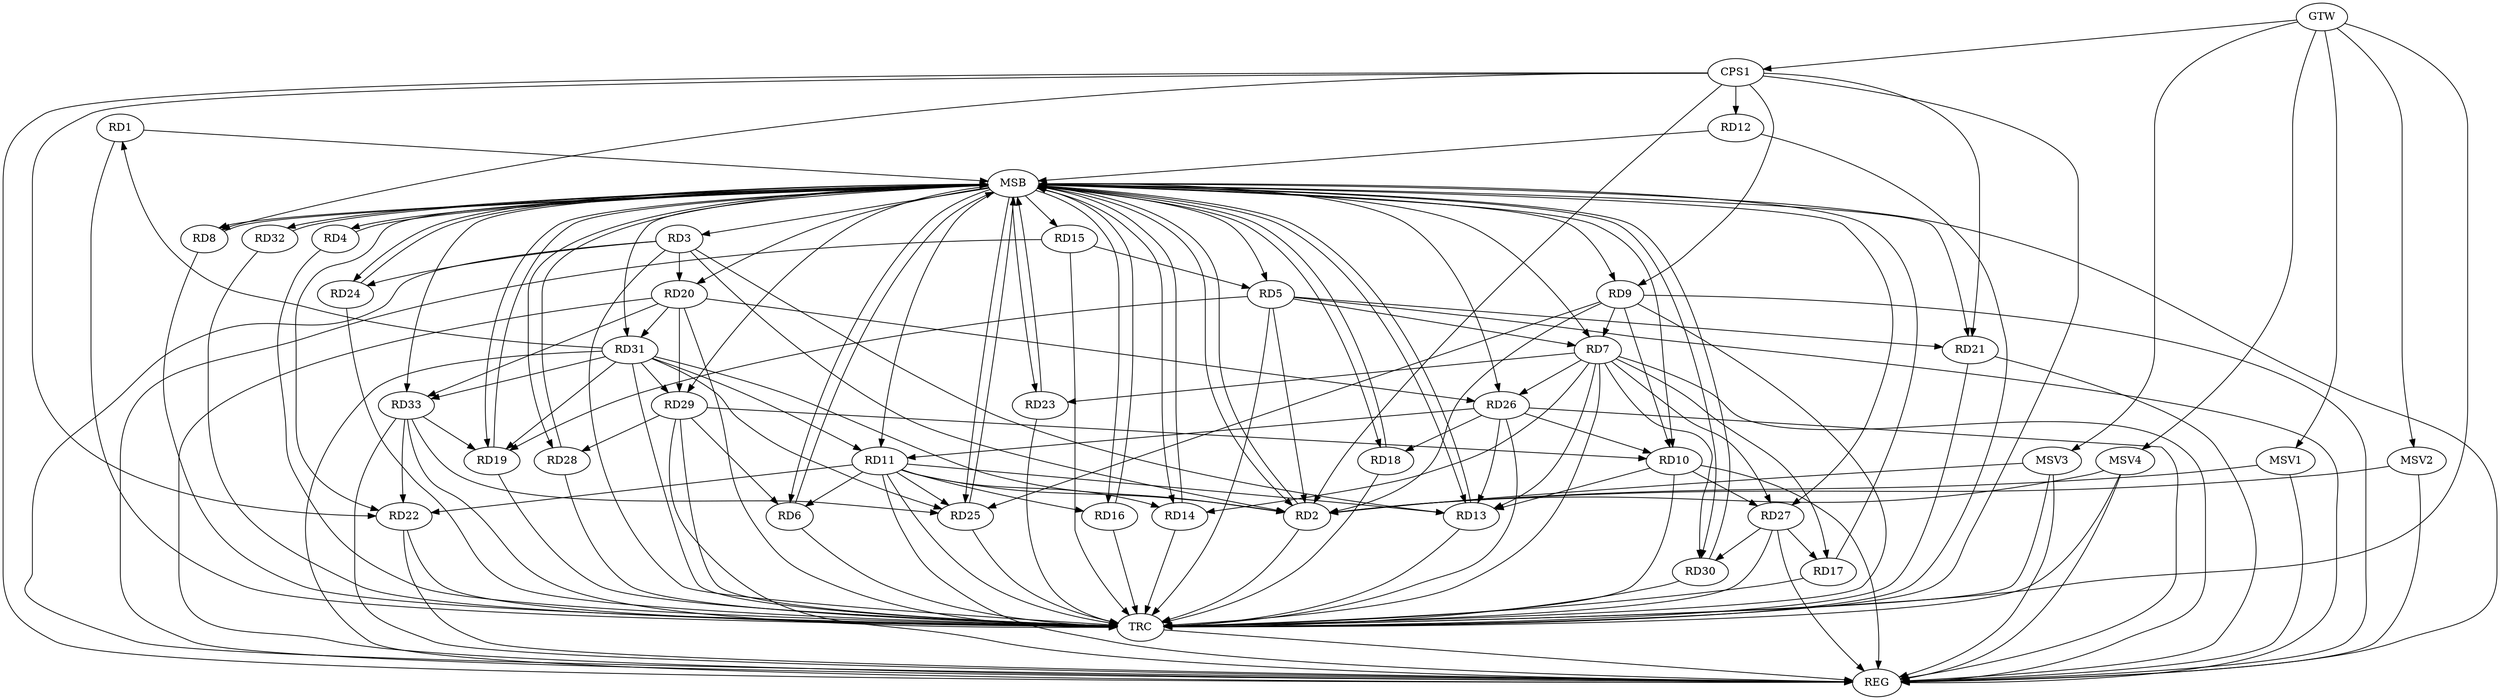 strict digraph G {
  RD1 [ label="RD1" ];
  RD2 [ label="RD2" ];
  RD3 [ label="RD3" ];
  RD4 [ label="RD4" ];
  RD5 [ label="RD5" ];
  RD6 [ label="RD6" ];
  RD7 [ label="RD7" ];
  RD8 [ label="RD8" ];
  RD9 [ label="RD9" ];
  RD10 [ label="RD10" ];
  RD11 [ label="RD11" ];
  RD12 [ label="RD12" ];
  RD13 [ label="RD13" ];
  RD14 [ label="RD14" ];
  RD15 [ label="RD15" ];
  RD16 [ label="RD16" ];
  RD17 [ label="RD17" ];
  RD18 [ label="RD18" ];
  RD19 [ label="RD19" ];
  RD20 [ label="RD20" ];
  RD21 [ label="RD21" ];
  RD22 [ label="RD22" ];
  RD23 [ label="RD23" ];
  RD24 [ label="RD24" ];
  RD25 [ label="RD25" ];
  RD26 [ label="RD26" ];
  RD27 [ label="RD27" ];
  RD28 [ label="RD28" ];
  RD29 [ label="RD29" ];
  RD30 [ label="RD30" ];
  RD31 [ label="RD31" ];
  RD32 [ label="RD32" ];
  RD33 [ label="RD33" ];
  CPS1 [ label="CPS1" ];
  GTW [ label="GTW" ];
  REG [ label="REG" ];
  MSB [ label="MSB" ];
  TRC [ label="TRC" ];
  MSV1 [ label="MSV1" ];
  MSV2 [ label="MSV2" ];
  MSV3 [ label="MSV3" ];
  MSV4 [ label="MSV4" ];
  RD31 -> RD1;
  RD3 -> RD2;
  RD5 -> RD2;
  RD9 -> RD2;
  RD11 -> RD2;
  RD31 -> RD2;
  RD3 -> RD13;
  RD3 -> RD20;
  RD3 -> RD24;
  RD5 -> RD7;
  RD15 -> RD5;
  RD5 -> RD19;
  RD5 -> RD21;
  RD11 -> RD6;
  RD29 -> RD6;
  RD9 -> RD7;
  RD7 -> RD13;
  RD7 -> RD14;
  RD7 -> RD17;
  RD7 -> RD23;
  RD7 -> RD26;
  RD7 -> RD27;
  RD7 -> RD30;
  RD9 -> RD10;
  RD9 -> RD25;
  RD10 -> RD13;
  RD26 -> RD10;
  RD10 -> RD27;
  RD29 -> RD10;
  RD11 -> RD13;
  RD11 -> RD14;
  RD11 -> RD16;
  RD11 -> RD22;
  RD11 -> RD25;
  RD26 -> RD11;
  RD31 -> RD11;
  RD26 -> RD13;
  RD27 -> RD17;
  RD26 -> RD18;
  RD31 -> RD19;
  RD33 -> RD19;
  RD20 -> RD26;
  RD20 -> RD29;
  RD20 -> RD31;
  RD20 -> RD33;
  RD33 -> RD22;
  RD31 -> RD25;
  RD33 -> RD25;
  RD27 -> RD30;
  RD29 -> RD28;
  RD31 -> RD29;
  RD31 -> RD33;
  CPS1 -> RD21;
  CPS1 -> RD22;
  CPS1 -> RD12;
  CPS1 -> RD2;
  CPS1 -> RD9;
  CPS1 -> RD8;
  GTW -> CPS1;
  RD3 -> REG;
  RD5 -> REG;
  RD7 -> REG;
  RD9 -> REG;
  RD10 -> REG;
  RD11 -> REG;
  RD15 -> REG;
  RD20 -> REG;
  RD21 -> REG;
  RD22 -> REG;
  RD26 -> REG;
  RD27 -> REG;
  RD29 -> REG;
  RD31 -> REG;
  RD33 -> REG;
  CPS1 -> REG;
  RD1 -> MSB;
  MSB -> RD5;
  MSB -> RD10;
  MSB -> RD21;
  MSB -> RD22;
  MSB -> REG;
  RD2 -> MSB;
  MSB -> RD19;
  MSB -> RD20;
  MSB -> RD31;
  RD4 -> MSB;
  MSB -> RD18;
  MSB -> RD25;
  MSB -> RD26;
  MSB -> RD28;
  RD6 -> MSB;
  MSB -> RD16;
  MSB -> RD33;
  RD8 -> MSB;
  MSB -> RD2;
  MSB -> RD6;
  MSB -> RD14;
  RD12 -> MSB;
  RD13 -> MSB;
  MSB -> RD15;
  MSB -> RD23;
  MSB -> RD27;
  RD14 -> MSB;
  MSB -> RD11;
  MSB -> RD24;
  MSB -> RD32;
  RD16 -> MSB;
  RD17 -> MSB;
  MSB -> RD13;
  RD18 -> MSB;
  MSB -> RD7;
  MSB -> RD29;
  RD19 -> MSB;
  MSB -> RD3;
  RD23 -> MSB;
  MSB -> RD4;
  RD24 -> MSB;
  RD25 -> MSB;
  RD28 -> MSB;
  MSB -> RD30;
  RD30 -> MSB;
  MSB -> RD8;
  MSB -> RD9;
  RD32 -> MSB;
  RD1 -> TRC;
  RD2 -> TRC;
  RD3 -> TRC;
  RD4 -> TRC;
  RD5 -> TRC;
  RD6 -> TRC;
  RD7 -> TRC;
  RD8 -> TRC;
  RD9 -> TRC;
  RD10 -> TRC;
  RD11 -> TRC;
  RD12 -> TRC;
  RD13 -> TRC;
  RD14 -> TRC;
  RD15 -> TRC;
  RD16 -> TRC;
  RD17 -> TRC;
  RD18 -> TRC;
  RD19 -> TRC;
  RD20 -> TRC;
  RD21 -> TRC;
  RD22 -> TRC;
  RD23 -> TRC;
  RD24 -> TRC;
  RD25 -> TRC;
  RD26 -> TRC;
  RD27 -> TRC;
  RD28 -> TRC;
  RD29 -> TRC;
  RD30 -> TRC;
  RD31 -> TRC;
  RD32 -> TRC;
  RD33 -> TRC;
  CPS1 -> TRC;
  GTW -> TRC;
  TRC -> REG;
  MSV1 -> RD2;
  GTW -> MSV1;
  MSV1 -> REG;
  MSV2 -> RD2;
  MSV3 -> RD2;
  GTW -> MSV2;
  MSV2 -> REG;
  GTW -> MSV3;
  MSV3 -> REG;
  MSV3 -> TRC;
  MSV4 -> RD2;
  GTW -> MSV4;
  MSV4 -> REG;
  MSV4 -> TRC;
}
